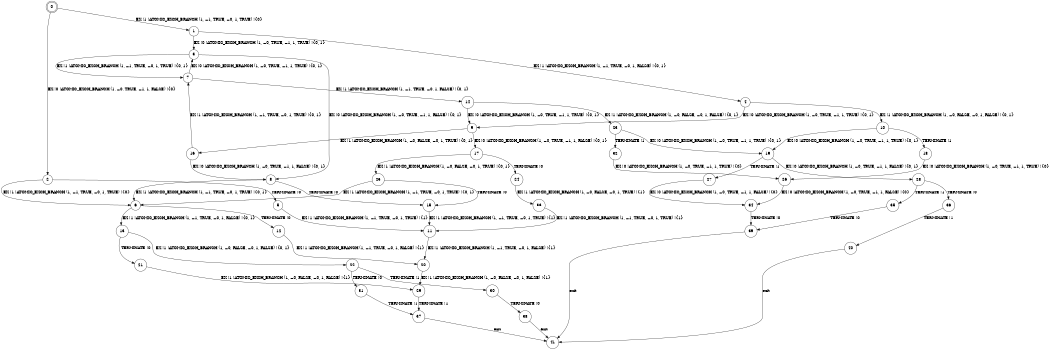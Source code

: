 digraph BCG {
size = "7, 10.5";
center = TRUE;
node [shape = circle];
0 [peripheries = 2];
0 -> 1 [label = "EX !1 !ATOMIC_EXCH_BRANCH (1, +1, TRUE, +0, 1, TRUE) !{0}"];
0 -> 2 [label = "EX !0 !ATOMIC_EXCH_BRANCH (1, +0, TRUE, +1, 1, FALSE) !{0}"];
1 -> 3 [label = "EX !0 !ATOMIC_EXCH_BRANCH (1, +0, TRUE, +1, 1, TRUE) !{0, 1}"];
1 -> 4 [label = "EX !1 !ATOMIC_EXCH_BRANCH (1, +1, TRUE, +0, 1, FALSE) !{0, 1}"];
2 -> 5 [label = "TERMINATE !0"];
2 -> 6 [label = "EX !1 !ATOMIC_EXCH_BRANCH (1, +1, TRUE, +0, 1, TRUE) !{0}"];
3 -> 7 [label = "EX !1 !ATOMIC_EXCH_BRANCH (1, +1, TRUE, +0, 1, TRUE) !{0, 1}"];
3 -> 8 [label = "EX !0 !ATOMIC_EXCH_BRANCH (1, +0, TRUE, +1, 1, FALSE) !{0, 1}"];
4 -> 9 [label = "EX !0 !ATOMIC_EXCH_BRANCH (1, +0, TRUE, +1, 1, TRUE) !{0, 1}"];
4 -> 10 [label = "EX !1 !ATOMIC_EXCH_BRANCH (1, +0, FALSE, +0, 1, FALSE) !{0, 1}"];
5 -> 11 [label = "EX !1 !ATOMIC_EXCH_BRANCH (1, +1, TRUE, +0, 1, TRUE) !{1}"];
6 -> 12 [label = "TERMINATE !0"];
6 -> 13 [label = "EX !1 !ATOMIC_EXCH_BRANCH (1, +1, TRUE, +0, 1, FALSE) !{0, 1}"];
7 -> 14 [label = "EX !1 !ATOMIC_EXCH_BRANCH (1, +1, TRUE, +0, 1, FALSE) !{0, 1}"];
7 -> 3 [label = "EX !0 !ATOMIC_EXCH_BRANCH (1, +0, TRUE, +1, 1, TRUE) !{0, 1}"];
8 -> 15 [label = "TERMINATE !0"];
8 -> 6 [label = "EX !1 !ATOMIC_EXCH_BRANCH (1, +1, TRUE, +0, 1, TRUE) !{0, 1}"];
9 -> 16 [label = "EX !1 !ATOMIC_EXCH_BRANCH (1, +0, FALSE, +0, 1, TRUE) !{0, 1}"];
9 -> 17 [label = "EX !0 !ATOMIC_EXCH_BRANCH (1, +0, TRUE, +1, 1, FALSE) !{0, 1}"];
10 -> 18 [label = "TERMINATE !1"];
10 -> 19 [label = "EX !0 !ATOMIC_EXCH_BRANCH (1, +0, TRUE, +1, 1, TRUE) !{0, 1}"];
11 -> 20 [label = "EX !1 !ATOMIC_EXCH_BRANCH (1, +1, TRUE, +0, 1, FALSE) !{1}"];
12 -> 20 [label = "EX !1 !ATOMIC_EXCH_BRANCH (1, +1, TRUE, +0, 1, FALSE) !{1}"];
13 -> 21 [label = "TERMINATE !0"];
13 -> 22 [label = "EX !1 !ATOMIC_EXCH_BRANCH (1, +0, FALSE, +0, 1, FALSE) !{0, 1}"];
14 -> 23 [label = "EX !1 !ATOMIC_EXCH_BRANCH (1, +0, FALSE, +0, 1, FALSE) !{0, 1}"];
14 -> 9 [label = "EX !0 !ATOMIC_EXCH_BRANCH (1, +0, TRUE, +1, 1, TRUE) !{0, 1}"];
15 -> 11 [label = "EX !1 !ATOMIC_EXCH_BRANCH (1, +1, TRUE, +0, 1, TRUE) !{1}"];
16 -> 7 [label = "EX !1 !ATOMIC_EXCH_BRANCH (1, +1, TRUE, +0, 1, TRUE) !{0, 1}"];
16 -> 8 [label = "EX !0 !ATOMIC_EXCH_BRANCH (1, +0, TRUE, +1, 1, FALSE) !{0, 1}"];
17 -> 24 [label = "TERMINATE !0"];
17 -> 25 [label = "EX !1 !ATOMIC_EXCH_BRANCH (1, +0, FALSE, +0, 1, TRUE) !{0, 1}"];
18 -> 26 [label = "EX !0 !ATOMIC_EXCH_BRANCH (1, +0, TRUE, +1, 1, TRUE) !{0}"];
19 -> 27 [label = "TERMINATE !1"];
19 -> 28 [label = "EX !0 !ATOMIC_EXCH_BRANCH (1, +0, TRUE, +1, 1, FALSE) !{0, 1}"];
20 -> 29 [label = "EX !1 !ATOMIC_EXCH_BRANCH (1, +0, FALSE, +0, 1, FALSE) !{1}"];
21 -> 29 [label = "EX !1 !ATOMIC_EXCH_BRANCH (1, +0, FALSE, +0, 1, FALSE) !{1}"];
22 -> 30 [label = "TERMINATE !1"];
22 -> 31 [label = "TERMINATE !0"];
23 -> 32 [label = "TERMINATE !1"];
23 -> 19 [label = "EX !0 !ATOMIC_EXCH_BRANCH (1, +0, TRUE, +1, 1, TRUE) !{0, 1}"];
24 -> 33 [label = "EX !1 !ATOMIC_EXCH_BRANCH (1, +0, FALSE, +0, 1, TRUE) !{1}"];
25 -> 15 [label = "TERMINATE !0"];
25 -> 6 [label = "EX !1 !ATOMIC_EXCH_BRANCH (1, +1, TRUE, +0, 1, TRUE) !{0, 1}"];
26 -> 34 [label = "EX !0 !ATOMIC_EXCH_BRANCH (1, +0, TRUE, +1, 1, FALSE) !{0}"];
27 -> 34 [label = "EX !0 !ATOMIC_EXCH_BRANCH (1, +0, TRUE, +1, 1, FALSE) !{0}"];
28 -> 35 [label = "TERMINATE !1"];
28 -> 36 [label = "TERMINATE !0"];
29 -> 37 [label = "TERMINATE !1"];
30 -> 38 [label = "TERMINATE !0"];
31 -> 37 [label = "TERMINATE !1"];
32 -> 26 [label = "EX !0 !ATOMIC_EXCH_BRANCH (1, +0, TRUE, +1, 1, TRUE) !{0}"];
33 -> 11 [label = "EX !1 !ATOMIC_EXCH_BRANCH (1, +1, TRUE, +0, 1, TRUE) !{1}"];
34 -> 39 [label = "TERMINATE !0"];
35 -> 39 [label = "TERMINATE !0"];
36 -> 40 [label = "TERMINATE !1"];
37 -> 41 [label = "exit"];
38 -> 41 [label = "exit"];
39 -> 41 [label = "exit"];
40 -> 41 [label = "exit"];
}
